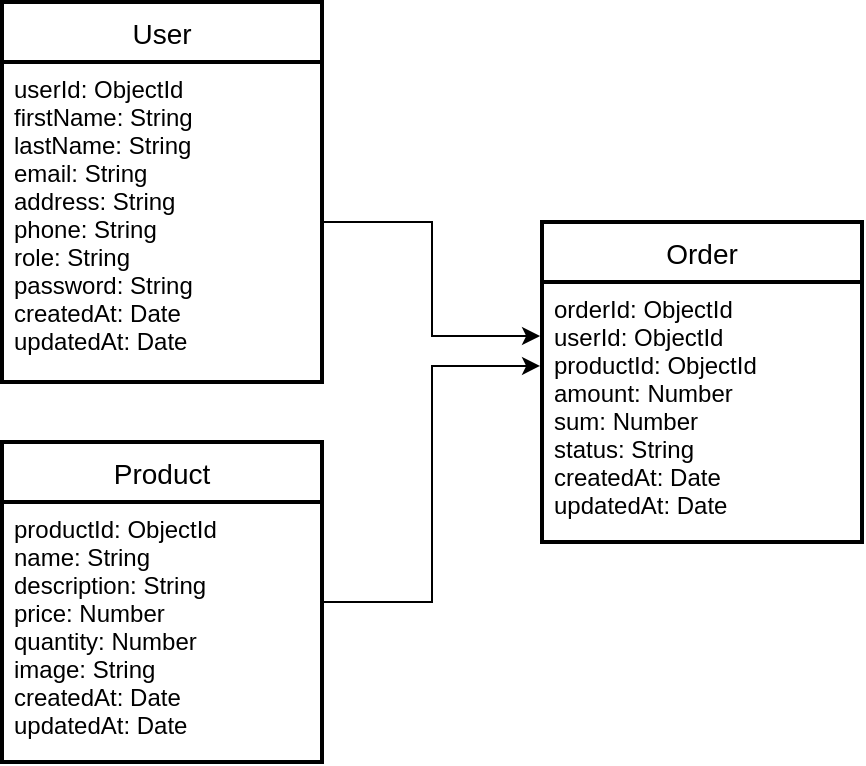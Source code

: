 <mxfile>
    <diagram id="uMrzi5LCpzKhxDYXKlzX" name="Page-1">
        <mxGraphModel dx="586" dy="424" grid="1" gridSize="10" guides="1" tooltips="1" connect="1" arrows="1" fold="1" page="1" pageScale="1" pageWidth="827" pageHeight="1169" math="0" shadow="0">
            <root>
                <mxCell id="0"/>
                <mxCell id="1" parent="0"/>
                <mxCell id="11YwbLFzU8OK_7AQaoxu-30" value="User" style="swimlane;childLayout=stackLayout;horizontal=1;startSize=30;horizontalStack=0;rounded=0;fontSize=14;fontStyle=0;strokeWidth=2;resizeParent=0;resizeLast=1;shadow=0;dashed=0;align=center;swimlaneLine=1;" parent="1" vertex="1">
                    <mxGeometry x="40" y="30" width="160" height="190" as="geometry"/>
                </mxCell>
                <mxCell id="11YwbLFzU8OK_7AQaoxu-31" value="userId: ObjectId&#10;firstName: String&#10;lastName: String&#10;email: String&#10;address: String&#10;phone: String&#10;role: String&#10;password: String&#10;createdAt: Date&#10;updatedAt: Date" style="align=left;strokeColor=none;fillColor=none;spacingLeft=4;fontSize=12;verticalAlign=top;resizable=0;rotatable=0;part=1;" parent="11YwbLFzU8OK_7AQaoxu-30" vertex="1">
                    <mxGeometry y="30" width="160" height="160" as="geometry"/>
                </mxCell>
                <mxCell id="i1W849us9aTMuagNATf--1" style="edgeStyle=orthogonalEdgeStyle;rounded=0;orthogonalLoop=1;jettySize=auto;html=1;entryX=-0.006;entryY=0.323;entryDx=0;entryDy=0;entryPerimeter=0;" parent="1" source="11YwbLFzU8OK_7AQaoxu-34" target="11YwbLFzU8OK_7AQaoxu-37" edge="1">
                    <mxGeometry relative="1" as="geometry"/>
                </mxCell>
                <mxCell id="11YwbLFzU8OK_7AQaoxu-34" value="Product" style="swimlane;childLayout=stackLayout;horizontal=1;startSize=30;horizontalStack=0;rounded=0;fontSize=14;fontStyle=0;strokeWidth=2;resizeParent=0;resizeLast=1;shadow=0;dashed=0;align=center;" parent="1" vertex="1">
                    <mxGeometry x="40" y="250" width="160" height="160" as="geometry"/>
                </mxCell>
                <mxCell id="11YwbLFzU8OK_7AQaoxu-35" value="productId: ObjectId&#10;name: String&#10;description: String&#10;price: Number&#10;quantity: Number&#10;image: String&#10;createdAt: Date&#10;updatedAt: Date" style="align=left;strokeColor=none;fillColor=none;spacingLeft=4;fontSize=12;verticalAlign=top;resizable=0;rotatable=0;part=1;" parent="11YwbLFzU8OK_7AQaoxu-34" vertex="1">
                    <mxGeometry y="30" width="160" height="130" as="geometry"/>
                </mxCell>
                <mxCell id="11YwbLFzU8OK_7AQaoxu-36" value="Order" style="swimlane;childLayout=stackLayout;horizontal=1;startSize=30;horizontalStack=0;rounded=0;fontSize=14;fontStyle=0;strokeWidth=2;resizeParent=0;resizeLast=1;shadow=0;dashed=0;align=center;" parent="1" vertex="1">
                    <mxGeometry x="310" y="140" width="160" height="160" as="geometry"/>
                </mxCell>
                <mxCell id="11YwbLFzU8OK_7AQaoxu-37" value="orderId: ObjectId&#10;userId: ObjectId&#10;productId: ObjectId&#10;amount: Number&#10;sum: Number&#10;status: String&#10;createdAt: Date&#10;updatedAt: Date" style="align=left;strokeColor=none;fillColor=none;spacingLeft=4;fontSize=12;verticalAlign=top;resizable=0;rotatable=0;part=1;" parent="11YwbLFzU8OK_7AQaoxu-36" vertex="1">
                    <mxGeometry y="30" width="160" height="130" as="geometry"/>
                </mxCell>
                <mxCell id="i1W849us9aTMuagNATf--2" style="edgeStyle=orthogonalEdgeStyle;rounded=0;orthogonalLoop=1;jettySize=auto;html=1;entryX=-0.006;entryY=0.208;entryDx=0;entryDy=0;entryPerimeter=0;" parent="1" source="11YwbLFzU8OK_7AQaoxu-31" target="11YwbLFzU8OK_7AQaoxu-37" edge="1">
                    <mxGeometry relative="1" as="geometry"/>
                </mxCell>
            </root>
        </mxGraphModel>
    </diagram>
</mxfile>